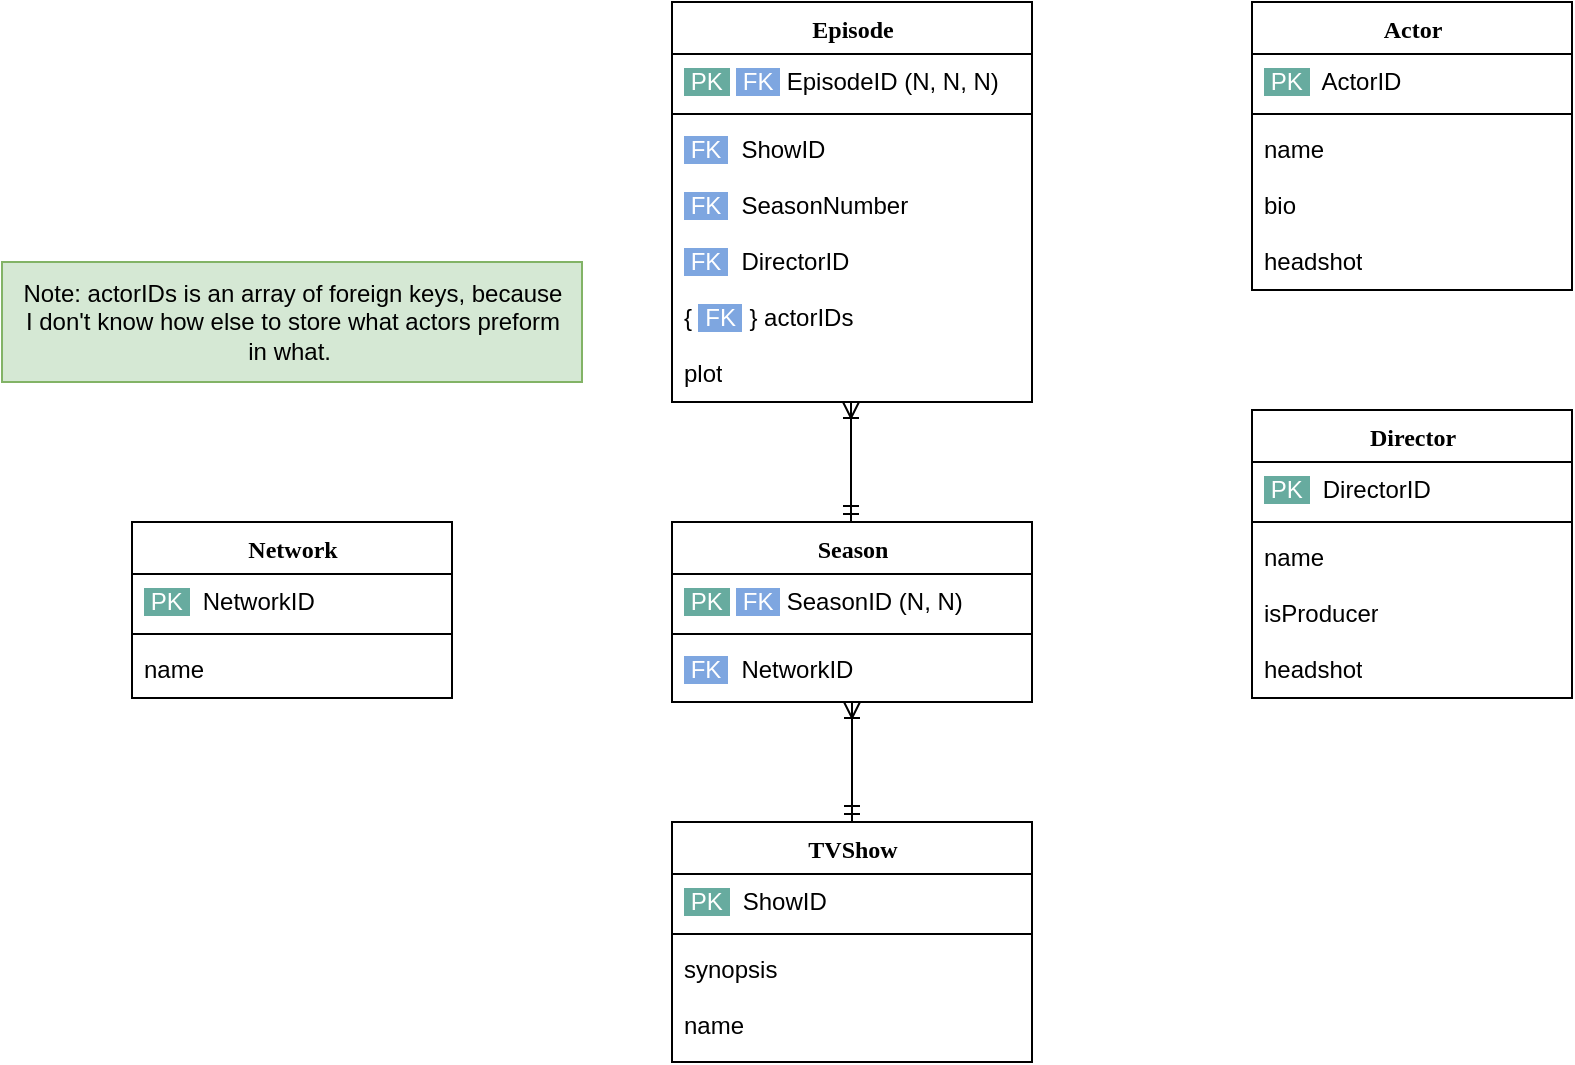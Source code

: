 <mxfile version="20.8.20" type="github">
  <diagram name="Page-1" id="9f46799a-70d6-7492-0946-bef42562c5a5">
    <mxGraphModel dx="953" dy="1386" grid="1" gridSize="10" guides="1" tooltips="1" connect="1" arrows="1" fold="1" page="1" pageScale="1" pageWidth="1100" pageHeight="850" background="none" math="0" shadow="0">
      <root>
        <mxCell id="0" />
        <mxCell id="1" parent="0" />
        <mxCell id="78961159f06e98e8-30" value="Season" style="swimlane;html=1;fontStyle=1;align=center;verticalAlign=top;childLayout=stackLayout;horizontal=1;startSize=26;horizontalStack=0;resizeParent=1;resizeLast=0;collapsible=1;marginBottom=0;swimlaneFillColor=#ffffff;rounded=0;shadow=0;comic=0;labelBackgroundColor=none;strokeWidth=1;fillColor=none;fontFamily=Verdana;fontSize=12" parent="1" vertex="1">
          <mxGeometry x="410" y="100" width="180" height="90" as="geometry" />
        </mxCell>
        <mxCell id="Vlh3JmPPSU1lP7K6o-YA-1" value="&lt;font style=&quot;border-color: var(--border-color); background-color: rgb(103, 171, 159);&quot; color=&quot;#ffffff&quot;&gt;&amp;nbsp;PK&amp;nbsp;&lt;/font&gt;&amp;nbsp;&lt;font style=&quot;background-color: rgb(126, 166, 224);&quot; color=&quot;#ffffff&quot;&gt; FK &lt;/font&gt;&amp;nbsp;SeasonID (N, N)" style="text;html=1;strokeColor=none;fillColor=none;align=left;verticalAlign=top;spacingLeft=4;spacingRight=4;whiteSpace=wrap;overflow=hidden;rotatable=0;points=[[0,0.5],[1,0.5]];portConstraint=eastwest;" vertex="1" parent="78961159f06e98e8-30">
          <mxGeometry y="26" width="180" height="26" as="geometry" />
        </mxCell>
        <mxCell id="78961159f06e98e8-38" value="" style="line;html=1;strokeWidth=1;fillColor=none;align=left;verticalAlign=middle;spacingTop=-1;spacingLeft=3;spacingRight=3;rotatable=0;labelPosition=right;points=[];portConstraint=eastwest;" parent="78961159f06e98e8-30" vertex="1">
          <mxGeometry y="52" width="180" height="8" as="geometry" />
        </mxCell>
        <mxCell id="Vlh3JmPPSU1lP7K6o-YA-3" value="&lt;font style=&quot;border-color: var(--border-color); background-color: rgb(126, 166, 224);&quot; color=&quot;#ffffff&quot;&gt;&amp;nbsp;FK &lt;/font&gt;&lt;font style=&quot;border-color: var(--border-color);&quot; color=&quot;#ffffff&quot;&gt;&amp;nbsp;&lt;/font&gt;&lt;font style=&quot;border-color: var(--border-color);&quot;&gt; Network&lt;/font&gt;&lt;font style=&quot;border-color: var(--border-color); background-color: rgb(255, 255, 255);&quot;&gt;ID&lt;/font&gt;" style="text;html=1;strokeColor=none;fillColor=none;align=left;verticalAlign=top;spacingLeft=4;spacingRight=4;whiteSpace=wrap;overflow=hidden;rotatable=0;points=[[0,0.5],[1,0.5]];portConstraint=eastwest;" vertex="1" parent="78961159f06e98e8-30">
          <mxGeometry y="60" width="180" height="28" as="geometry" />
        </mxCell>
        <mxCell id="Vlh3JmPPSU1lP7K6o-YA-6" value="Network" style="swimlane;html=1;fontStyle=1;align=center;verticalAlign=top;childLayout=stackLayout;horizontal=1;startSize=26;horizontalStack=0;resizeParent=1;resizeLast=0;collapsible=1;marginBottom=0;swimlaneFillColor=#ffffff;rounded=0;shadow=0;comic=0;labelBackgroundColor=none;strokeWidth=1;fillColor=none;fontFamily=Verdana;fontSize=12" vertex="1" parent="1">
          <mxGeometry x="140" y="100" width="160" height="88" as="geometry" />
        </mxCell>
        <mxCell id="Vlh3JmPPSU1lP7K6o-YA-7" value="&lt;font style=&quot;border-color: var(--border-color); background-color: rgb(103, 171, 159);&quot; color=&quot;#ffffff&quot;&gt;&amp;nbsp;PK&amp;nbsp;&lt;/font&gt;&amp;nbsp; NetworkID&amp;nbsp;" style="text;html=1;strokeColor=none;fillColor=none;align=left;verticalAlign=top;spacingLeft=4;spacingRight=4;whiteSpace=wrap;overflow=hidden;rotatable=0;points=[[0,0.5],[1,0.5]];portConstraint=eastwest;" vertex="1" parent="Vlh3JmPPSU1lP7K6o-YA-6">
          <mxGeometry y="26" width="160" height="26" as="geometry" />
        </mxCell>
        <mxCell id="Vlh3JmPPSU1lP7K6o-YA-8" value="" style="line;html=1;strokeWidth=1;fillColor=none;align=left;verticalAlign=middle;spacingTop=-1;spacingLeft=3;spacingRight=3;rotatable=0;labelPosition=right;points=[];portConstraint=eastwest;" vertex="1" parent="Vlh3JmPPSU1lP7K6o-YA-6">
          <mxGeometry y="52" width="160" height="8" as="geometry" />
        </mxCell>
        <mxCell id="Vlh3JmPPSU1lP7K6o-YA-10" value="&lt;font style=&quot;border-color: var(--border-color);&quot;&gt;name&lt;/font&gt;" style="text;html=1;strokeColor=none;fillColor=none;align=left;verticalAlign=top;spacingLeft=4;spacingRight=4;whiteSpace=wrap;overflow=hidden;rotatable=0;points=[[0,0.5],[1,0.5]];portConstraint=eastwest;" vertex="1" parent="Vlh3JmPPSU1lP7K6o-YA-6">
          <mxGeometry y="60" width="160" height="28" as="geometry" />
        </mxCell>
        <mxCell id="Vlh3JmPPSU1lP7K6o-YA-11" value="TVShow" style="swimlane;html=1;fontStyle=1;align=center;verticalAlign=top;childLayout=stackLayout;horizontal=1;startSize=26;horizontalStack=0;resizeParent=1;resizeLast=0;collapsible=1;marginBottom=0;swimlaneFillColor=#ffffff;rounded=0;shadow=0;comic=0;labelBackgroundColor=none;strokeWidth=1;fillColor=none;fontFamily=Verdana;fontSize=12" vertex="1" parent="1">
          <mxGeometry x="410" y="250" width="180" height="120" as="geometry" />
        </mxCell>
        <mxCell id="Vlh3JmPPSU1lP7K6o-YA-12" value="&lt;font style=&quot;border-color: var(--border-color); background-color: rgb(103, 171, 159);&quot; color=&quot;#ffffff&quot;&gt;&amp;nbsp;PK&amp;nbsp;&lt;/font&gt;&amp;nbsp; ShowID&amp;nbsp;" style="text;html=1;strokeColor=none;fillColor=none;align=left;verticalAlign=top;spacingLeft=4;spacingRight=4;whiteSpace=wrap;overflow=hidden;rotatable=0;points=[[0,0.5],[1,0.5]];portConstraint=eastwest;" vertex="1" parent="Vlh3JmPPSU1lP7K6o-YA-11">
          <mxGeometry y="26" width="180" height="26" as="geometry" />
        </mxCell>
        <mxCell id="Vlh3JmPPSU1lP7K6o-YA-13" value="" style="line;html=1;strokeWidth=1;fillColor=none;align=left;verticalAlign=middle;spacingTop=-1;spacingLeft=3;spacingRight=3;rotatable=0;labelPosition=right;points=[];portConstraint=eastwest;" vertex="1" parent="Vlh3JmPPSU1lP7K6o-YA-11">
          <mxGeometry y="52" width="180" height="8" as="geometry" />
        </mxCell>
        <mxCell id="Vlh3JmPPSU1lP7K6o-YA-15" value="synopsis" style="text;html=1;strokeColor=none;fillColor=none;align=left;verticalAlign=top;spacingLeft=4;spacingRight=4;whiteSpace=wrap;overflow=hidden;rotatable=0;points=[[0,0.5],[1,0.5]];portConstraint=eastwest;" vertex="1" parent="Vlh3JmPPSU1lP7K6o-YA-11">
          <mxGeometry y="60" width="180" height="28" as="geometry" />
        </mxCell>
        <mxCell id="Vlh3JmPPSU1lP7K6o-YA-16" value="name" style="text;html=1;strokeColor=none;fillColor=none;align=left;verticalAlign=top;spacingLeft=4;spacingRight=4;whiteSpace=wrap;overflow=hidden;rotatable=0;points=[[0,0.5],[1,0.5]];portConstraint=eastwest;" vertex="1" parent="Vlh3JmPPSU1lP7K6o-YA-11">
          <mxGeometry y="88" width="180" height="28" as="geometry" />
        </mxCell>
        <mxCell id="Vlh3JmPPSU1lP7K6o-YA-18" value="Episode" style="swimlane;html=1;fontStyle=1;align=center;verticalAlign=top;childLayout=stackLayout;horizontal=1;startSize=26;horizontalStack=0;resizeParent=1;resizeLast=0;collapsible=1;marginBottom=0;swimlaneFillColor=#ffffff;rounded=0;shadow=0;comic=0;labelBackgroundColor=none;strokeWidth=1;fillColor=none;fontFamily=Verdana;fontSize=12" vertex="1" parent="1">
          <mxGeometry x="410" y="-160" width="180" height="200" as="geometry" />
        </mxCell>
        <mxCell id="Vlh3JmPPSU1lP7K6o-YA-42" value="&lt;font style=&quot;border-color: var(--border-color); background-color: rgb(103, 171, 159);&quot; color=&quot;#ffffff&quot;&gt;&amp;nbsp;PK&amp;nbsp;&lt;/font&gt;&amp;nbsp;&lt;font style=&quot;background-color: rgb(126, 166, 224);&quot; color=&quot;#ffffff&quot;&gt; FK &lt;/font&gt;&amp;nbsp;EpisodeID (N, N, N)" style="text;html=1;strokeColor=none;fillColor=none;align=left;verticalAlign=top;spacingLeft=4;spacingRight=4;whiteSpace=wrap;overflow=hidden;rotatable=0;points=[[0,0.5],[1,0.5]];portConstraint=eastwest;" vertex="1" parent="Vlh3JmPPSU1lP7K6o-YA-18">
          <mxGeometry y="26" width="180" height="26" as="geometry" />
        </mxCell>
        <mxCell id="Vlh3JmPPSU1lP7K6o-YA-20" value="" style="line;html=1;strokeWidth=1;fillColor=none;align=left;verticalAlign=middle;spacingTop=-1;spacingLeft=3;spacingRight=3;rotatable=0;labelPosition=right;points=[];portConstraint=eastwest;" vertex="1" parent="Vlh3JmPPSU1lP7K6o-YA-18">
          <mxGeometry y="52" width="180" height="8" as="geometry" />
        </mxCell>
        <mxCell id="Vlh3JmPPSU1lP7K6o-YA-21" value="&lt;font style=&quot;border-color: var(--border-color); background-color: rgb(126, 166, 224);&quot; color=&quot;#ffffff&quot;&gt;&amp;nbsp;FK &lt;/font&gt;&lt;font style=&quot;border-color: var(--border-color);&quot; color=&quot;#ffffff&quot;&gt;&amp;nbsp;&amp;nbsp;&lt;/font&gt;&lt;font style=&quot;border-color: var(--border-color); background-color: rgb(255, 255, 255);&quot;&gt;ShowID&lt;/font&gt;" style="text;html=1;strokeColor=none;fillColor=none;align=left;verticalAlign=top;spacingLeft=4;spacingRight=4;whiteSpace=wrap;overflow=hidden;rotatable=0;points=[[0,0.5],[1,0.5]];portConstraint=eastwest;" vertex="1" parent="Vlh3JmPPSU1lP7K6o-YA-18">
          <mxGeometry y="60" width="180" height="28" as="geometry" />
        </mxCell>
        <mxCell id="Vlh3JmPPSU1lP7K6o-YA-22" value="&lt;font style=&quot;border-color: var(--border-color); background-color: rgb(126, 166, 224);&quot; color=&quot;#ffffff&quot;&gt;&amp;nbsp;FK &lt;/font&gt;&lt;font style=&quot;border-color: var(--border-color);&quot; color=&quot;#ffffff&quot;&gt;&amp;nbsp;&lt;/font&gt;&lt;font style=&quot;border-color: var(--border-color);&quot;&gt;&amp;nbsp;SeasonNumber&lt;/font&gt;" style="text;html=1;strokeColor=none;fillColor=none;align=left;verticalAlign=top;spacingLeft=4;spacingRight=4;whiteSpace=wrap;overflow=hidden;rotatable=0;points=[[0,0.5],[1,0.5]];portConstraint=eastwest;" vertex="1" parent="Vlh3JmPPSU1lP7K6o-YA-18">
          <mxGeometry y="88" width="180" height="28" as="geometry" />
        </mxCell>
        <mxCell id="Vlh3JmPPSU1lP7K6o-YA-32" value="&lt;font style=&quot;border-color: var(--border-color); background-color: rgb(126, 166, 224);&quot; color=&quot;#ffffff&quot;&gt;&amp;nbsp;FK &lt;/font&gt;&lt;font style=&quot;border-color: var(--border-color);&quot; color=&quot;#ffffff&quot;&gt;&amp;nbsp;&lt;/font&gt;&lt;font style=&quot;border-color: var(--border-color);&quot;&gt;&amp;nbsp;DirectorID&lt;/font&gt;" style="text;html=1;strokeColor=none;fillColor=none;align=left;verticalAlign=top;spacingLeft=4;spacingRight=4;whiteSpace=wrap;overflow=hidden;rotatable=0;points=[[0,0.5],[1,0.5]];portConstraint=eastwest;" vertex="1" parent="Vlh3JmPPSU1lP7K6o-YA-18">
          <mxGeometry y="116" width="180" height="28" as="geometry" />
        </mxCell>
        <mxCell id="Vlh3JmPPSU1lP7K6o-YA-33" value="&lt;font style=&quot;border-color: var(--border-color); background-color: rgb(255, 255, 255);&quot;&gt;{ &lt;/font&gt;&lt;font style=&quot;border-color: var(--border-color); background-color: rgb(126, 166, 224);&quot; color=&quot;#ffffff&quot;&gt;&amp;nbsp;FK &lt;/font&gt;&lt;font style=&quot;border-color: var(--border-color);&quot;&gt;&amp;nbsp;} actorIDs&lt;/font&gt;" style="text;html=1;strokeColor=none;fillColor=none;align=left;verticalAlign=top;spacingLeft=4;spacingRight=4;whiteSpace=wrap;overflow=hidden;rotatable=0;points=[[0,0.5],[1,0.5]];portConstraint=eastwest;" vertex="1" parent="Vlh3JmPPSU1lP7K6o-YA-18">
          <mxGeometry y="144" width="180" height="28" as="geometry" />
        </mxCell>
        <mxCell id="Vlh3JmPPSU1lP7K6o-YA-23" value="plot" style="text;html=1;strokeColor=none;fillColor=none;align=left;verticalAlign=top;spacingLeft=4;spacingRight=4;whiteSpace=wrap;overflow=hidden;rotatable=0;points=[[0,0.5],[1,0.5]];portConstraint=eastwest;" vertex="1" parent="Vlh3JmPPSU1lP7K6o-YA-18">
          <mxGeometry y="172" width="180" height="28" as="geometry" />
        </mxCell>
        <mxCell id="Vlh3JmPPSU1lP7K6o-YA-24" value="Actor" style="swimlane;html=1;fontStyle=1;align=center;verticalAlign=top;childLayout=stackLayout;horizontal=1;startSize=26;horizontalStack=0;resizeParent=1;resizeLast=0;collapsible=1;marginBottom=0;swimlaneFillColor=#ffffff;rounded=0;shadow=0;comic=0;labelBackgroundColor=none;strokeWidth=1;fillColor=none;fontFamily=Verdana;fontSize=12" vertex="1" parent="1">
          <mxGeometry x="700" y="-160" width="160" height="144" as="geometry" />
        </mxCell>
        <mxCell id="Vlh3JmPPSU1lP7K6o-YA-25" value="&lt;font style=&quot;border-color: var(--border-color); background-color: rgb(103, 171, 159);&quot; color=&quot;#ffffff&quot;&gt;&amp;nbsp;PK&amp;nbsp;&lt;/font&gt;&amp;nbsp; ActorID&amp;nbsp;" style="text;html=1;strokeColor=none;fillColor=none;align=left;verticalAlign=top;spacingLeft=4;spacingRight=4;whiteSpace=wrap;overflow=hidden;rotatable=0;points=[[0,0.5],[1,0.5]];portConstraint=eastwest;" vertex="1" parent="Vlh3JmPPSU1lP7K6o-YA-24">
          <mxGeometry y="26" width="160" height="26" as="geometry" />
        </mxCell>
        <mxCell id="Vlh3JmPPSU1lP7K6o-YA-26" value="" style="line;html=1;strokeWidth=1;fillColor=none;align=left;verticalAlign=middle;spacingTop=-1;spacingLeft=3;spacingRight=3;rotatable=0;labelPosition=right;points=[];portConstraint=eastwest;" vertex="1" parent="Vlh3JmPPSU1lP7K6o-YA-24">
          <mxGeometry y="52" width="160" height="8" as="geometry" />
        </mxCell>
        <mxCell id="Vlh3JmPPSU1lP7K6o-YA-29" value="name" style="text;html=1;strokeColor=none;fillColor=none;align=left;verticalAlign=top;spacingLeft=4;spacingRight=4;whiteSpace=wrap;overflow=hidden;rotatable=0;points=[[0,0.5],[1,0.5]];portConstraint=eastwest;" vertex="1" parent="Vlh3JmPPSU1lP7K6o-YA-24">
          <mxGeometry y="60" width="160" height="28" as="geometry" />
        </mxCell>
        <mxCell id="Vlh3JmPPSU1lP7K6o-YA-30" value="bio" style="text;html=1;strokeColor=none;fillColor=none;align=left;verticalAlign=top;spacingLeft=4;spacingRight=4;whiteSpace=wrap;overflow=hidden;rotatable=0;points=[[0,0.5],[1,0.5]];portConstraint=eastwest;" vertex="1" parent="Vlh3JmPPSU1lP7K6o-YA-24">
          <mxGeometry y="88" width="160" height="28" as="geometry" />
        </mxCell>
        <mxCell id="Vlh3JmPPSU1lP7K6o-YA-31" value="headshot" style="text;html=1;strokeColor=none;fillColor=none;align=left;verticalAlign=top;spacingLeft=4;spacingRight=4;whiteSpace=wrap;overflow=hidden;rotatable=0;points=[[0,0.5],[1,0.5]];portConstraint=eastwest;" vertex="1" parent="Vlh3JmPPSU1lP7K6o-YA-24">
          <mxGeometry y="116" width="160" height="28" as="geometry" />
        </mxCell>
        <mxCell id="Vlh3JmPPSU1lP7K6o-YA-34" value="Director" style="swimlane;html=1;fontStyle=1;align=center;verticalAlign=top;childLayout=stackLayout;horizontal=1;startSize=26;horizontalStack=0;resizeParent=1;resizeLast=0;collapsible=1;marginBottom=0;swimlaneFillColor=#ffffff;rounded=0;shadow=0;comic=0;labelBackgroundColor=none;strokeWidth=1;fillColor=none;fontFamily=Verdana;fontSize=12" vertex="1" parent="1">
          <mxGeometry x="700" y="44" width="160" height="144" as="geometry" />
        </mxCell>
        <mxCell id="Vlh3JmPPSU1lP7K6o-YA-35" value="&lt;font style=&quot;border-color: var(--border-color); background-color: rgb(103, 171, 159);&quot; color=&quot;#ffffff&quot;&gt;&amp;nbsp;PK&amp;nbsp;&lt;/font&gt;&amp;nbsp; DirectorID&amp;nbsp;" style="text;html=1;strokeColor=none;fillColor=none;align=left;verticalAlign=top;spacingLeft=4;spacingRight=4;whiteSpace=wrap;overflow=hidden;rotatable=0;points=[[0,0.5],[1,0.5]];portConstraint=eastwest;" vertex="1" parent="Vlh3JmPPSU1lP7K6o-YA-34">
          <mxGeometry y="26" width="160" height="26" as="geometry" />
        </mxCell>
        <mxCell id="Vlh3JmPPSU1lP7K6o-YA-36" value="" style="line;html=1;strokeWidth=1;fillColor=none;align=left;verticalAlign=middle;spacingTop=-1;spacingLeft=3;spacingRight=3;rotatable=0;labelPosition=right;points=[];portConstraint=eastwest;" vertex="1" parent="Vlh3JmPPSU1lP7K6o-YA-34">
          <mxGeometry y="52" width="160" height="8" as="geometry" />
        </mxCell>
        <mxCell id="Vlh3JmPPSU1lP7K6o-YA-37" value="name" style="text;html=1;strokeColor=none;fillColor=none;align=left;verticalAlign=top;spacingLeft=4;spacingRight=4;whiteSpace=wrap;overflow=hidden;rotatable=0;points=[[0,0.5],[1,0.5]];portConstraint=eastwest;" vertex="1" parent="Vlh3JmPPSU1lP7K6o-YA-34">
          <mxGeometry y="60" width="160" height="28" as="geometry" />
        </mxCell>
        <mxCell id="Vlh3JmPPSU1lP7K6o-YA-38" value="isProducer" style="text;html=1;strokeColor=none;fillColor=none;align=left;verticalAlign=top;spacingLeft=4;spacingRight=4;whiteSpace=wrap;overflow=hidden;rotatable=0;points=[[0,0.5],[1,0.5]];portConstraint=eastwest;" vertex="1" parent="Vlh3JmPPSU1lP7K6o-YA-34">
          <mxGeometry y="88" width="160" height="28" as="geometry" />
        </mxCell>
        <mxCell id="Vlh3JmPPSU1lP7K6o-YA-39" value="headshot" style="text;html=1;strokeColor=none;fillColor=none;align=left;verticalAlign=top;spacingLeft=4;spacingRight=4;whiteSpace=wrap;overflow=hidden;rotatable=0;points=[[0,0.5],[1,0.5]];portConstraint=eastwest;" vertex="1" parent="Vlh3JmPPSU1lP7K6o-YA-34">
          <mxGeometry y="116" width="160" height="28" as="geometry" />
        </mxCell>
        <mxCell id="Vlh3JmPPSU1lP7K6o-YA-40" value="Note: actorIDs is an array of foreign keys, because&lt;br&gt;I&amp;nbsp;don&#39;t know how else to store what actors preform&lt;br&gt;in what.&amp;nbsp;" style="text;html=1;align=center;verticalAlign=middle;resizable=0;points=[];autosize=1;fillColor=#d5e8d4;strokeColor=#82b366;" vertex="1" parent="1">
          <mxGeometry x="75" y="-30" width="290" height="60" as="geometry" />
        </mxCell>
        <mxCell id="Vlh3JmPPSU1lP7K6o-YA-43" value="" style="fontSize=12;html=1;endArrow=ERoneToMany;startArrow=ERmandOne;rounded=0;fontColor=#FFFFFF;entryX=0.5;entryY=1;entryDx=0;entryDy=0;exitX=0.5;exitY=0;exitDx=0;exitDy=0;" edge="1" parent="1" source="Vlh3JmPPSU1lP7K6o-YA-11" target="78961159f06e98e8-30">
          <mxGeometry width="100" height="100" relative="1" as="geometry">
            <mxPoint x="550" y="220" as="sourcePoint" />
            <mxPoint x="430" y="210" as="targetPoint" />
          </mxGeometry>
        </mxCell>
        <mxCell id="Vlh3JmPPSU1lP7K6o-YA-44" value="" style="fontSize=12;html=1;endArrow=ERoneToMany;startArrow=ERmandOne;rounded=0;fontColor=#FFFFFF;entryX=0.5;entryY=1;entryDx=0;entryDy=0;exitX=0.5;exitY=0;exitDx=0;exitDy=0;" edge="1" parent="1">
          <mxGeometry width="100" height="100" relative="1" as="geometry">
            <mxPoint x="499.5" y="100" as="sourcePoint" />
            <mxPoint x="499.5" y="40" as="targetPoint" />
          </mxGeometry>
        </mxCell>
      </root>
    </mxGraphModel>
  </diagram>
</mxfile>
